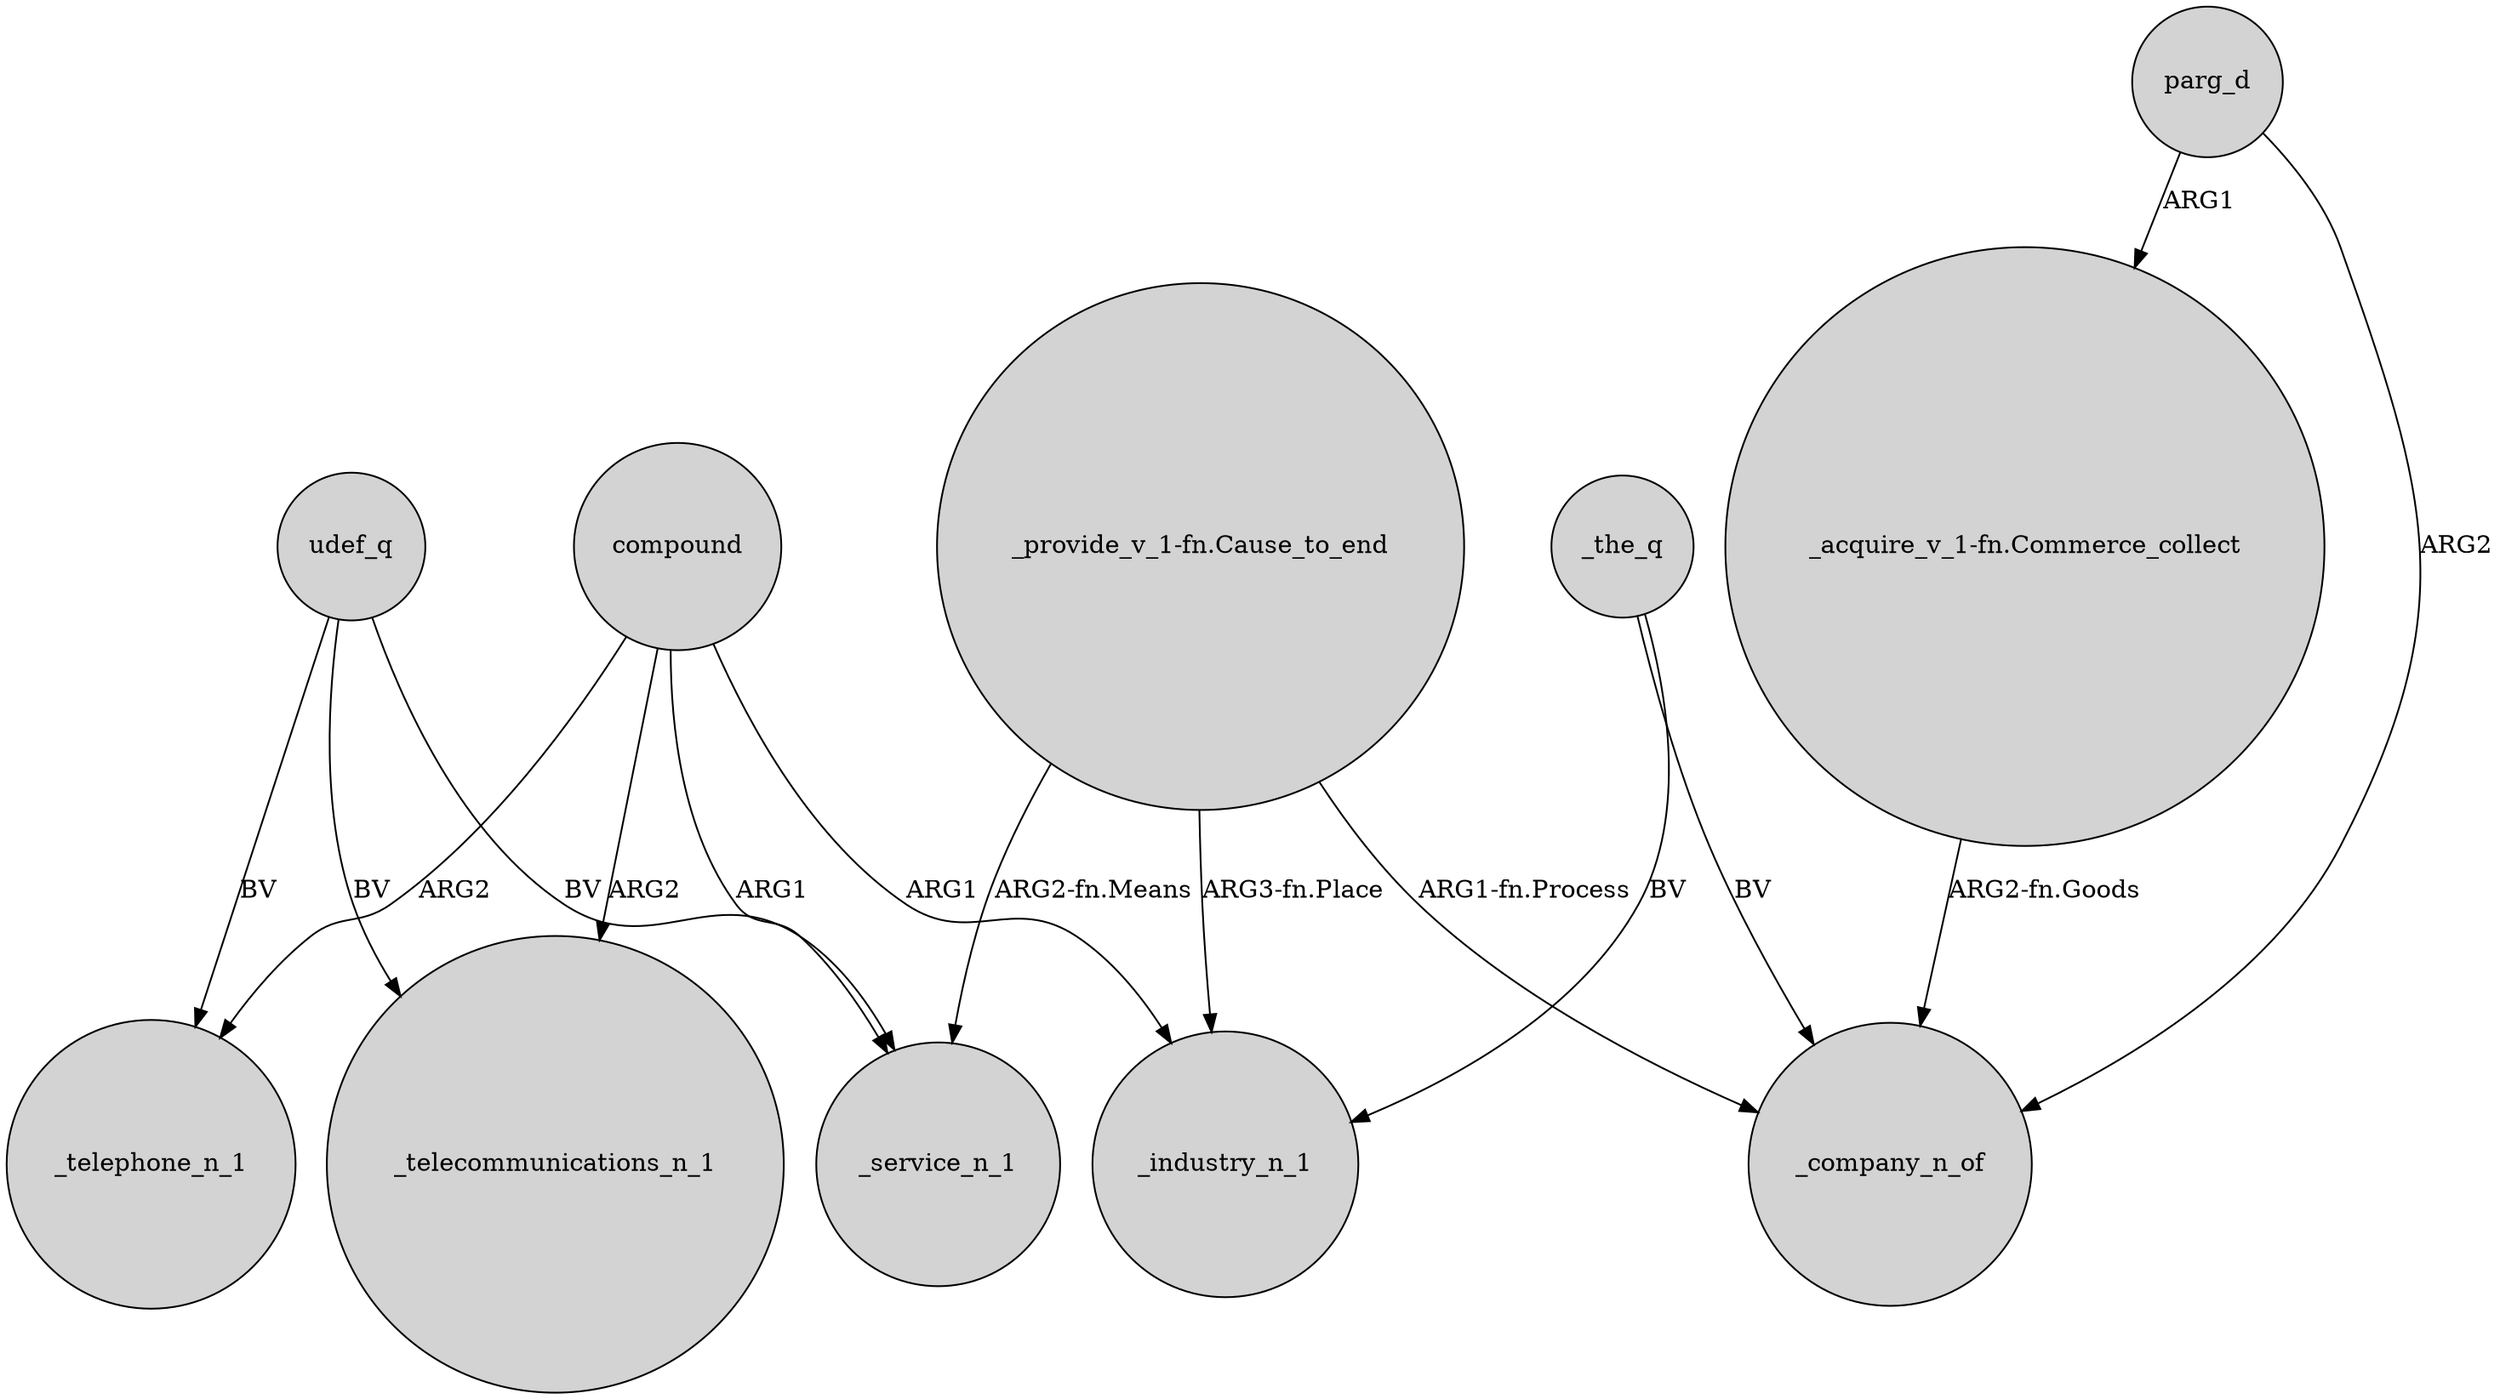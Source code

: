 digraph {
	node [shape=circle style=filled]
	compound -> _telephone_n_1 [label=ARG2]
	"_provide_v_1-fn.Cause_to_end" -> _company_n_of [label="ARG1-fn.Process"]
	udef_q -> _service_n_1 [label=BV]
	parg_d -> _company_n_of [label=ARG2]
	udef_q -> _telephone_n_1 [label=BV]
	"_acquire_v_1-fn.Commerce_collect" -> _company_n_of [label="ARG2-fn.Goods"]
	"_provide_v_1-fn.Cause_to_end" -> _service_n_1 [label="ARG2-fn.Means"]
	compound -> _service_n_1 [label=ARG1]
	compound -> _industry_n_1 [label=ARG1]
	_the_q -> _industry_n_1 [label=BV]
	_the_q -> _company_n_of [label=BV]
	parg_d -> "_acquire_v_1-fn.Commerce_collect" [label=ARG1]
	udef_q -> _telecommunications_n_1 [label=BV]
	"_provide_v_1-fn.Cause_to_end" -> _industry_n_1 [label="ARG3-fn.Place"]
	compound -> _telecommunications_n_1 [label=ARG2]
}
